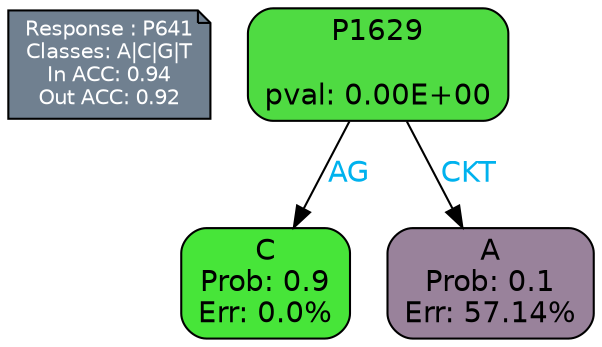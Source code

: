 digraph Tree {
node [shape=box, style="filled, rounded", color="black", fontname=helvetica] ;
graph [ranksep=equally, splines=polylines, bgcolor=transparent, dpi=600] ;
edge [fontname=helvetica] ;
LEGEND [label="Response : P641
Classes: A|C|G|T
In ACC: 0.94
Out ACC: 0.92
",shape=note,align=left,style=filled,fillcolor="slategray",fontcolor="white",fontsize=10];1 [label="P1629

pval: 0.00E+00", fillcolor="#4fdb42"] ;
2 [label="C
Prob: 0.9
Err: 0.0%", fillcolor="#47e539"] ;
3 [label="A
Prob: 0.1
Err: 57.14%", fillcolor="#99829b"] ;
1 -> 2 [label="AG",fontcolor=deepskyblue2] ;
1 -> 3 [label="CKT",fontcolor=deepskyblue2] ;
{rank = same; 2;3;}{rank = same; LEGEND;1;}}